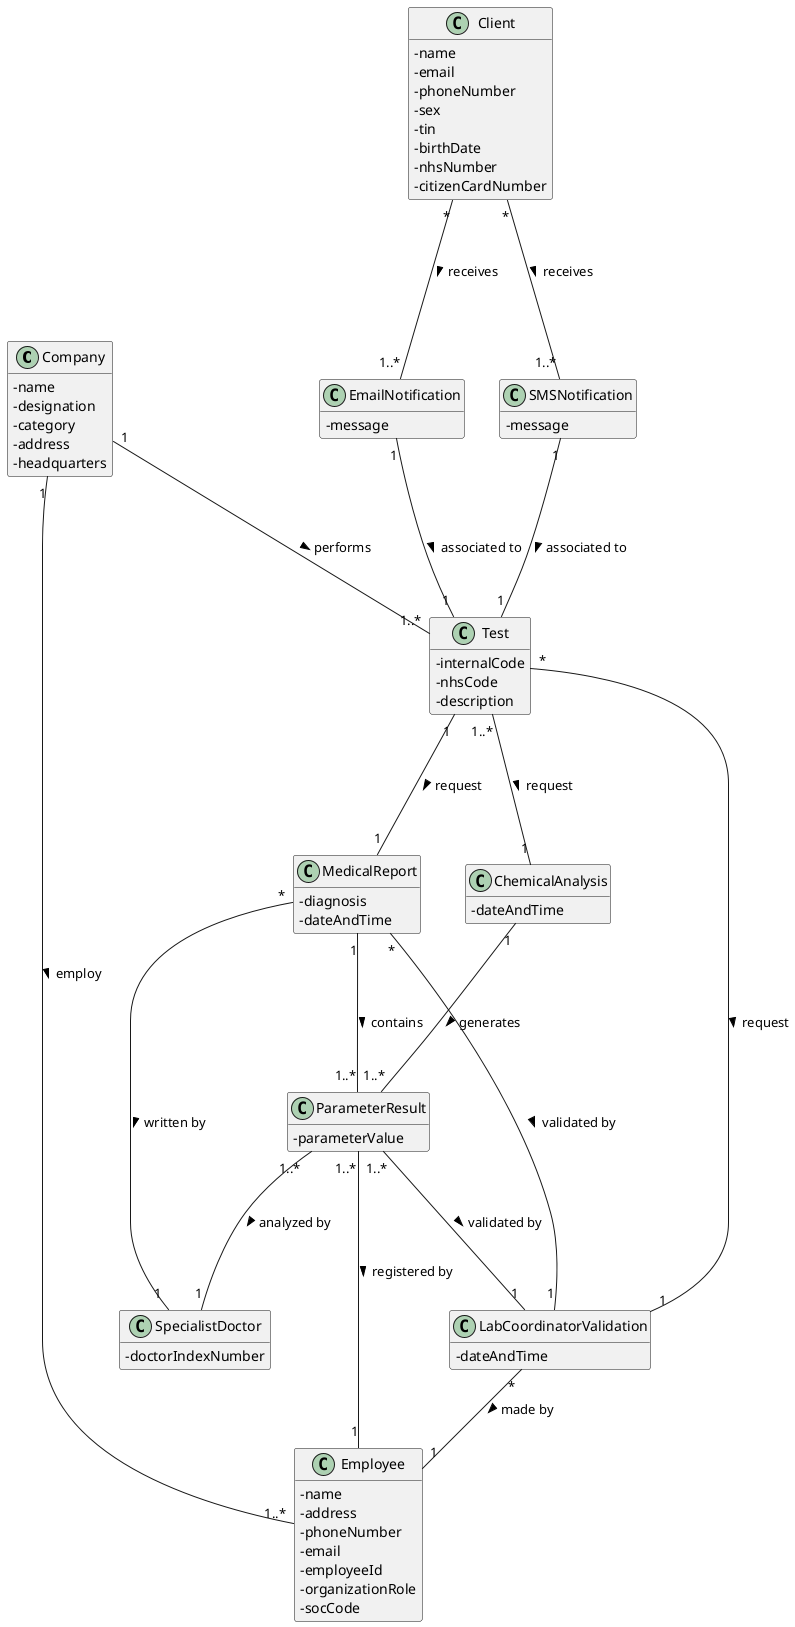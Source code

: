 @startuml
'https://plantuml.com/class-diagram
hide methods
skinparam classAttributeIconSize 0

class Company
class LabCoordinatorValidation
class Employee
class ChemicalAnalysis
class SpecialistDoctor
class MedicalReport
class ParameterResult
class Test
class EmailNotification
class SMSNotification


class Company{
-name
-designation
-category
-address
-headquarters
}

class LabCoordinatorValidation {
-dateAndTime
}

class Employee {
-name
-address
-phoneNumber
-email
-employeeId
-organizationRole
-socCode
}

class Client{
 - name
 - email
 - phoneNumber
 - sex
 - tin
 - birthDate
 - nhsNumber
 - citizenCardNumber
}

class ChemicalAnalysis{
-dateAndTime
}

class SpecialistDoctor{
-doctorIndexNumber
}

class MedicalReport{
-diagnosis
-dateAndTime
}

class ParameterResult{
-parameterValue
}


class Test{
-internalCode
-nhsCode
-description
}

class EmailNotification{
-message
}

class SMSNotification{
-message
}


ChemicalAnalysis "1"---"1..*" ParameterResult: generates >

Company "1"---"1..*" Employee : employ >
Company "1"---"1..*" Test : performs >

Client "*"---"1..*" SMSNotification : receives >
Client "*"---"1..*" EmailNotification : receives >

LabCoordinatorValidation "*"--"1" Employee : made by >

MedicalReport "*"---"1" LabCoordinatorValidation : validated by >
MedicalReport "1"---"1..*" ParameterResult : contains >
MedicalReport "*"---"1" SpecialistDoctor : written by >

Test "1..*" ---"1" ChemicalAnalysis : request >
Test "*" --- "1" LabCoordinatorValidation : request >
Test "1" ---"1" MedicalReport : request >

ParameterResult "1..*"---"1" Employee: registered by >
ParameterResult "1..*"---"1" LabCoordinatorValidation : validated by >
ParameterResult "1..*"---"1" SpecialistDoctor : analyzed by >

EmailNotification "1"---"1" Test : associated to >

SMSNotification "1"---"1" Test : associated to >

@enduml